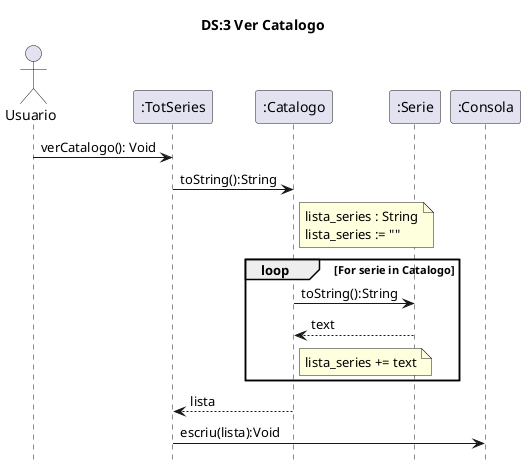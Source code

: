 @startuml

title	DS:3 Ver Catalogo
hide	footbox

actor	Usuario
participant ":TotSeries" as TotSeries
participant ":Catalogo" as Catalogo
participant ":Serie" as Serie
participant ":Consola" as Consola


Usuario -> TotSeries:verCatalogo(): Void
TotSeries -> Catalogo:toString():String
note right Catalogo
    lista_series : String
    lista_series := ""
end note


loop For serie in Catalogo
    Catalogo -> Serie:toString():String
    Serie --> Catalogo:text
    note right Catalogo
        lista_series += text
    endnote
end
Catalogo --> TotSeries: lista
TotSeries -> Consola: escriu(lista):Void


@enduml
